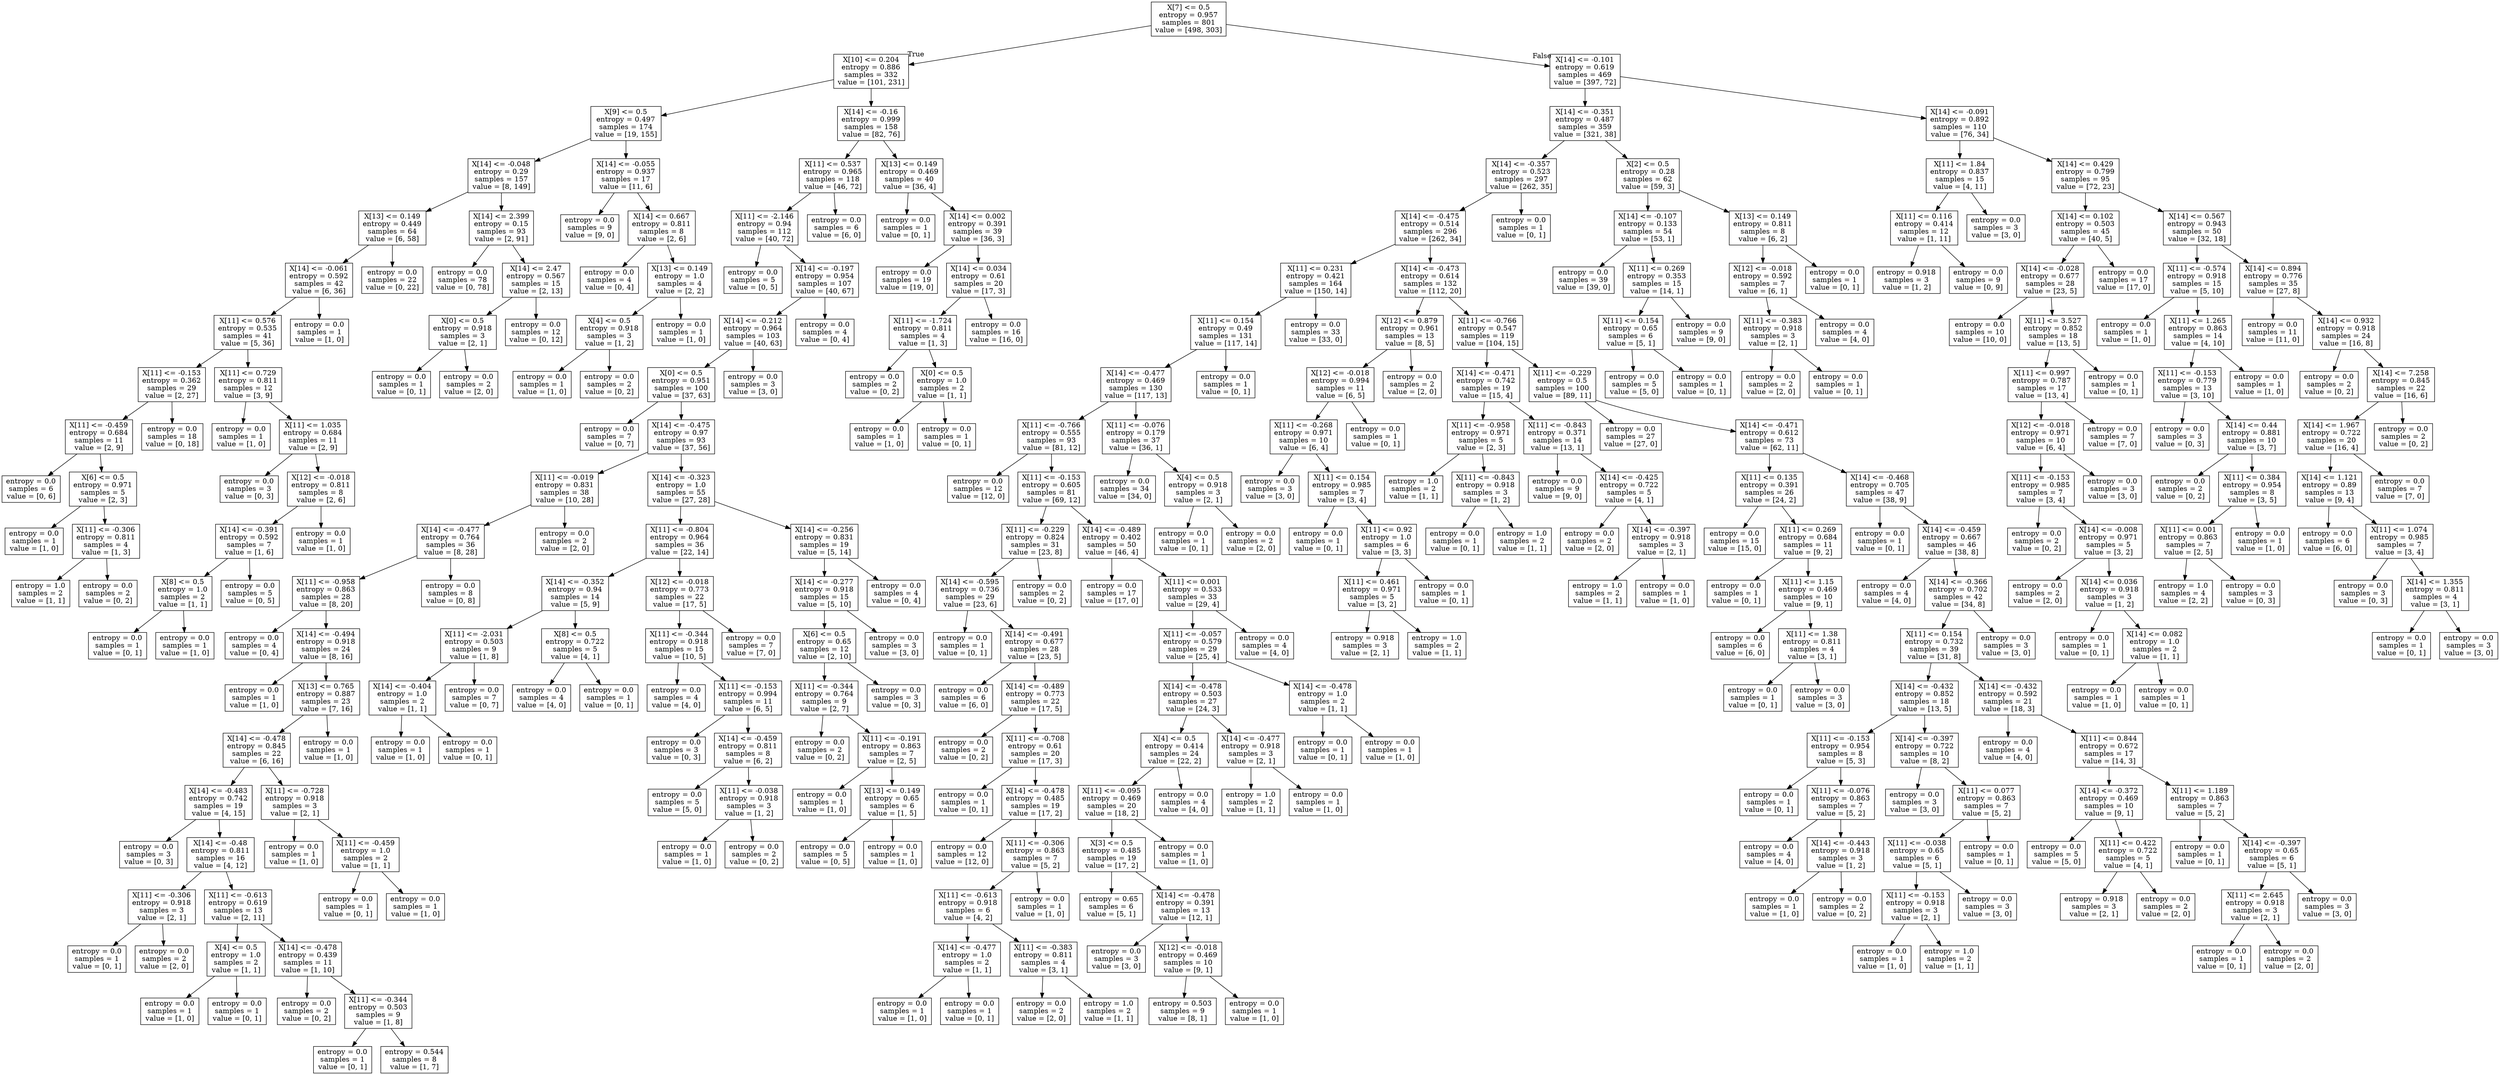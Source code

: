 digraph Tree {
node [shape=box] ;
0 [label="X[7] <= 0.5\nentropy = 0.957\nsamples = 801\nvalue = [498, 303]"] ;
1 [label="X[10] <= 0.204\nentropy = 0.886\nsamples = 332\nvalue = [101, 231]"] ;
0 -> 1 [labeldistance=2.5, labelangle=45, headlabel="True"] ;
2 [label="X[9] <= 0.5\nentropy = 0.497\nsamples = 174\nvalue = [19, 155]"] ;
1 -> 2 ;
3 [label="X[14] <= -0.048\nentropy = 0.29\nsamples = 157\nvalue = [8, 149]"] ;
2 -> 3 ;
4 [label="X[13] <= 0.149\nentropy = 0.449\nsamples = 64\nvalue = [6, 58]"] ;
3 -> 4 ;
5 [label="X[14] <= -0.061\nentropy = 0.592\nsamples = 42\nvalue = [6, 36]"] ;
4 -> 5 ;
6 [label="X[11] <= 0.576\nentropy = 0.535\nsamples = 41\nvalue = [5, 36]"] ;
5 -> 6 ;
7 [label="X[11] <= -0.153\nentropy = 0.362\nsamples = 29\nvalue = [2, 27]"] ;
6 -> 7 ;
8 [label="X[11] <= -0.459\nentropy = 0.684\nsamples = 11\nvalue = [2, 9]"] ;
7 -> 8 ;
9 [label="entropy = 0.0\nsamples = 6\nvalue = [0, 6]"] ;
8 -> 9 ;
10 [label="X[6] <= 0.5\nentropy = 0.971\nsamples = 5\nvalue = [2, 3]"] ;
8 -> 10 ;
11 [label="entropy = 0.0\nsamples = 1\nvalue = [1, 0]"] ;
10 -> 11 ;
12 [label="X[11] <= -0.306\nentropy = 0.811\nsamples = 4\nvalue = [1, 3]"] ;
10 -> 12 ;
13 [label="entropy = 1.0\nsamples = 2\nvalue = [1, 1]"] ;
12 -> 13 ;
14 [label="entropy = 0.0\nsamples = 2\nvalue = [0, 2]"] ;
12 -> 14 ;
15 [label="entropy = 0.0\nsamples = 18\nvalue = [0, 18]"] ;
7 -> 15 ;
16 [label="X[11] <= 0.729\nentropy = 0.811\nsamples = 12\nvalue = [3, 9]"] ;
6 -> 16 ;
17 [label="entropy = 0.0\nsamples = 1\nvalue = [1, 0]"] ;
16 -> 17 ;
18 [label="X[11] <= 1.035\nentropy = 0.684\nsamples = 11\nvalue = [2, 9]"] ;
16 -> 18 ;
19 [label="entropy = 0.0\nsamples = 3\nvalue = [0, 3]"] ;
18 -> 19 ;
20 [label="X[12] <= -0.018\nentropy = 0.811\nsamples = 8\nvalue = [2, 6]"] ;
18 -> 20 ;
21 [label="X[14] <= -0.391\nentropy = 0.592\nsamples = 7\nvalue = [1, 6]"] ;
20 -> 21 ;
22 [label="X[8] <= 0.5\nentropy = 1.0\nsamples = 2\nvalue = [1, 1]"] ;
21 -> 22 ;
23 [label="entropy = 0.0\nsamples = 1\nvalue = [0, 1]"] ;
22 -> 23 ;
24 [label="entropy = 0.0\nsamples = 1\nvalue = [1, 0]"] ;
22 -> 24 ;
25 [label="entropy = 0.0\nsamples = 5\nvalue = [0, 5]"] ;
21 -> 25 ;
26 [label="entropy = 0.0\nsamples = 1\nvalue = [1, 0]"] ;
20 -> 26 ;
27 [label="entropy = 0.0\nsamples = 1\nvalue = [1, 0]"] ;
5 -> 27 ;
28 [label="entropy = 0.0\nsamples = 22\nvalue = [0, 22]"] ;
4 -> 28 ;
29 [label="X[14] <= 2.399\nentropy = 0.15\nsamples = 93\nvalue = [2, 91]"] ;
3 -> 29 ;
30 [label="entropy = 0.0\nsamples = 78\nvalue = [0, 78]"] ;
29 -> 30 ;
31 [label="X[14] <= 2.47\nentropy = 0.567\nsamples = 15\nvalue = [2, 13]"] ;
29 -> 31 ;
32 [label="X[0] <= 0.5\nentropy = 0.918\nsamples = 3\nvalue = [2, 1]"] ;
31 -> 32 ;
33 [label="entropy = 0.0\nsamples = 1\nvalue = [0, 1]"] ;
32 -> 33 ;
34 [label="entropy = 0.0\nsamples = 2\nvalue = [2, 0]"] ;
32 -> 34 ;
35 [label="entropy = 0.0\nsamples = 12\nvalue = [0, 12]"] ;
31 -> 35 ;
36 [label="X[14] <= -0.055\nentropy = 0.937\nsamples = 17\nvalue = [11, 6]"] ;
2 -> 36 ;
37 [label="entropy = 0.0\nsamples = 9\nvalue = [9, 0]"] ;
36 -> 37 ;
38 [label="X[14] <= 0.667\nentropy = 0.811\nsamples = 8\nvalue = [2, 6]"] ;
36 -> 38 ;
39 [label="entropy = 0.0\nsamples = 4\nvalue = [0, 4]"] ;
38 -> 39 ;
40 [label="X[13] <= 0.149\nentropy = 1.0\nsamples = 4\nvalue = [2, 2]"] ;
38 -> 40 ;
41 [label="X[4] <= 0.5\nentropy = 0.918\nsamples = 3\nvalue = [1, 2]"] ;
40 -> 41 ;
42 [label="entropy = 0.0\nsamples = 1\nvalue = [1, 0]"] ;
41 -> 42 ;
43 [label="entropy = 0.0\nsamples = 2\nvalue = [0, 2]"] ;
41 -> 43 ;
44 [label="entropy = 0.0\nsamples = 1\nvalue = [1, 0]"] ;
40 -> 44 ;
45 [label="X[14] <= -0.16\nentropy = 0.999\nsamples = 158\nvalue = [82, 76]"] ;
1 -> 45 ;
46 [label="X[11] <= 0.537\nentropy = 0.965\nsamples = 118\nvalue = [46, 72]"] ;
45 -> 46 ;
47 [label="X[11] <= -2.146\nentropy = 0.94\nsamples = 112\nvalue = [40, 72]"] ;
46 -> 47 ;
48 [label="entropy = 0.0\nsamples = 5\nvalue = [0, 5]"] ;
47 -> 48 ;
49 [label="X[14] <= -0.197\nentropy = 0.954\nsamples = 107\nvalue = [40, 67]"] ;
47 -> 49 ;
50 [label="X[14] <= -0.212\nentropy = 0.964\nsamples = 103\nvalue = [40, 63]"] ;
49 -> 50 ;
51 [label="X[0] <= 0.5\nentropy = 0.951\nsamples = 100\nvalue = [37, 63]"] ;
50 -> 51 ;
52 [label="entropy = 0.0\nsamples = 7\nvalue = [0, 7]"] ;
51 -> 52 ;
53 [label="X[14] <= -0.475\nentropy = 0.97\nsamples = 93\nvalue = [37, 56]"] ;
51 -> 53 ;
54 [label="X[11] <= -0.019\nentropy = 0.831\nsamples = 38\nvalue = [10, 28]"] ;
53 -> 54 ;
55 [label="X[14] <= -0.477\nentropy = 0.764\nsamples = 36\nvalue = [8, 28]"] ;
54 -> 55 ;
56 [label="X[11] <= -0.958\nentropy = 0.863\nsamples = 28\nvalue = [8, 20]"] ;
55 -> 56 ;
57 [label="entropy = 0.0\nsamples = 4\nvalue = [0, 4]"] ;
56 -> 57 ;
58 [label="X[14] <= -0.494\nentropy = 0.918\nsamples = 24\nvalue = [8, 16]"] ;
56 -> 58 ;
59 [label="entropy = 0.0\nsamples = 1\nvalue = [1, 0]"] ;
58 -> 59 ;
60 [label="X[13] <= 0.765\nentropy = 0.887\nsamples = 23\nvalue = [7, 16]"] ;
58 -> 60 ;
61 [label="X[14] <= -0.478\nentropy = 0.845\nsamples = 22\nvalue = [6, 16]"] ;
60 -> 61 ;
62 [label="X[14] <= -0.483\nentropy = 0.742\nsamples = 19\nvalue = [4, 15]"] ;
61 -> 62 ;
63 [label="entropy = 0.0\nsamples = 3\nvalue = [0, 3]"] ;
62 -> 63 ;
64 [label="X[14] <= -0.48\nentropy = 0.811\nsamples = 16\nvalue = [4, 12]"] ;
62 -> 64 ;
65 [label="X[11] <= -0.306\nentropy = 0.918\nsamples = 3\nvalue = [2, 1]"] ;
64 -> 65 ;
66 [label="entropy = 0.0\nsamples = 1\nvalue = [0, 1]"] ;
65 -> 66 ;
67 [label="entropy = 0.0\nsamples = 2\nvalue = [2, 0]"] ;
65 -> 67 ;
68 [label="X[11] <= -0.613\nentropy = 0.619\nsamples = 13\nvalue = [2, 11]"] ;
64 -> 68 ;
69 [label="X[4] <= 0.5\nentropy = 1.0\nsamples = 2\nvalue = [1, 1]"] ;
68 -> 69 ;
70 [label="entropy = 0.0\nsamples = 1\nvalue = [1, 0]"] ;
69 -> 70 ;
71 [label="entropy = 0.0\nsamples = 1\nvalue = [0, 1]"] ;
69 -> 71 ;
72 [label="X[14] <= -0.478\nentropy = 0.439\nsamples = 11\nvalue = [1, 10]"] ;
68 -> 72 ;
73 [label="entropy = 0.0\nsamples = 2\nvalue = [0, 2]"] ;
72 -> 73 ;
74 [label="X[11] <= -0.344\nentropy = 0.503\nsamples = 9\nvalue = [1, 8]"] ;
72 -> 74 ;
75 [label="entropy = 0.0\nsamples = 1\nvalue = [0, 1]"] ;
74 -> 75 ;
76 [label="entropy = 0.544\nsamples = 8\nvalue = [1, 7]"] ;
74 -> 76 ;
77 [label="X[11] <= -0.728\nentropy = 0.918\nsamples = 3\nvalue = [2, 1]"] ;
61 -> 77 ;
78 [label="entropy = 0.0\nsamples = 1\nvalue = [1, 0]"] ;
77 -> 78 ;
79 [label="X[11] <= -0.459\nentropy = 1.0\nsamples = 2\nvalue = [1, 1]"] ;
77 -> 79 ;
80 [label="entropy = 0.0\nsamples = 1\nvalue = [0, 1]"] ;
79 -> 80 ;
81 [label="entropy = 0.0\nsamples = 1\nvalue = [1, 0]"] ;
79 -> 81 ;
82 [label="entropy = 0.0\nsamples = 1\nvalue = [1, 0]"] ;
60 -> 82 ;
83 [label="entropy = 0.0\nsamples = 8\nvalue = [0, 8]"] ;
55 -> 83 ;
84 [label="entropy = 0.0\nsamples = 2\nvalue = [2, 0]"] ;
54 -> 84 ;
85 [label="X[14] <= -0.323\nentropy = 1.0\nsamples = 55\nvalue = [27, 28]"] ;
53 -> 85 ;
86 [label="X[11] <= -0.804\nentropy = 0.964\nsamples = 36\nvalue = [22, 14]"] ;
85 -> 86 ;
87 [label="X[14] <= -0.352\nentropy = 0.94\nsamples = 14\nvalue = [5, 9]"] ;
86 -> 87 ;
88 [label="X[11] <= -2.031\nentropy = 0.503\nsamples = 9\nvalue = [1, 8]"] ;
87 -> 88 ;
89 [label="X[14] <= -0.404\nentropy = 1.0\nsamples = 2\nvalue = [1, 1]"] ;
88 -> 89 ;
90 [label="entropy = 0.0\nsamples = 1\nvalue = [1, 0]"] ;
89 -> 90 ;
91 [label="entropy = 0.0\nsamples = 1\nvalue = [0, 1]"] ;
89 -> 91 ;
92 [label="entropy = 0.0\nsamples = 7\nvalue = [0, 7]"] ;
88 -> 92 ;
93 [label="X[8] <= 0.5\nentropy = 0.722\nsamples = 5\nvalue = [4, 1]"] ;
87 -> 93 ;
94 [label="entropy = 0.0\nsamples = 4\nvalue = [4, 0]"] ;
93 -> 94 ;
95 [label="entropy = 0.0\nsamples = 1\nvalue = [0, 1]"] ;
93 -> 95 ;
96 [label="X[12] <= -0.018\nentropy = 0.773\nsamples = 22\nvalue = [17, 5]"] ;
86 -> 96 ;
97 [label="X[11] <= -0.344\nentropy = 0.918\nsamples = 15\nvalue = [10, 5]"] ;
96 -> 97 ;
98 [label="entropy = 0.0\nsamples = 4\nvalue = [4, 0]"] ;
97 -> 98 ;
99 [label="X[11] <= -0.153\nentropy = 0.994\nsamples = 11\nvalue = [6, 5]"] ;
97 -> 99 ;
100 [label="entropy = 0.0\nsamples = 3\nvalue = [0, 3]"] ;
99 -> 100 ;
101 [label="X[14] <= -0.459\nentropy = 0.811\nsamples = 8\nvalue = [6, 2]"] ;
99 -> 101 ;
102 [label="entropy = 0.0\nsamples = 5\nvalue = [5, 0]"] ;
101 -> 102 ;
103 [label="X[11] <= -0.038\nentropy = 0.918\nsamples = 3\nvalue = [1, 2]"] ;
101 -> 103 ;
104 [label="entropy = 0.0\nsamples = 1\nvalue = [1, 0]"] ;
103 -> 104 ;
105 [label="entropy = 0.0\nsamples = 2\nvalue = [0, 2]"] ;
103 -> 105 ;
106 [label="entropy = 0.0\nsamples = 7\nvalue = [7, 0]"] ;
96 -> 106 ;
107 [label="X[14] <= -0.256\nentropy = 0.831\nsamples = 19\nvalue = [5, 14]"] ;
85 -> 107 ;
108 [label="X[14] <= -0.277\nentropy = 0.918\nsamples = 15\nvalue = [5, 10]"] ;
107 -> 108 ;
109 [label="X[6] <= 0.5\nentropy = 0.65\nsamples = 12\nvalue = [2, 10]"] ;
108 -> 109 ;
110 [label="X[11] <= -0.344\nentropy = 0.764\nsamples = 9\nvalue = [2, 7]"] ;
109 -> 110 ;
111 [label="entropy = 0.0\nsamples = 2\nvalue = [0, 2]"] ;
110 -> 111 ;
112 [label="X[11] <= -0.191\nentropy = 0.863\nsamples = 7\nvalue = [2, 5]"] ;
110 -> 112 ;
113 [label="entropy = 0.0\nsamples = 1\nvalue = [1, 0]"] ;
112 -> 113 ;
114 [label="X[13] <= 0.149\nentropy = 0.65\nsamples = 6\nvalue = [1, 5]"] ;
112 -> 114 ;
115 [label="entropy = 0.0\nsamples = 5\nvalue = [0, 5]"] ;
114 -> 115 ;
116 [label="entropy = 0.0\nsamples = 1\nvalue = [1, 0]"] ;
114 -> 116 ;
117 [label="entropy = 0.0\nsamples = 3\nvalue = [0, 3]"] ;
109 -> 117 ;
118 [label="entropy = 0.0\nsamples = 3\nvalue = [3, 0]"] ;
108 -> 118 ;
119 [label="entropy = 0.0\nsamples = 4\nvalue = [0, 4]"] ;
107 -> 119 ;
120 [label="entropy = 0.0\nsamples = 3\nvalue = [3, 0]"] ;
50 -> 120 ;
121 [label="entropy = 0.0\nsamples = 4\nvalue = [0, 4]"] ;
49 -> 121 ;
122 [label="entropy = 0.0\nsamples = 6\nvalue = [6, 0]"] ;
46 -> 122 ;
123 [label="X[13] <= 0.149\nentropy = 0.469\nsamples = 40\nvalue = [36, 4]"] ;
45 -> 123 ;
124 [label="entropy = 0.0\nsamples = 1\nvalue = [0, 1]"] ;
123 -> 124 ;
125 [label="X[14] <= 0.002\nentropy = 0.391\nsamples = 39\nvalue = [36, 3]"] ;
123 -> 125 ;
126 [label="entropy = 0.0\nsamples = 19\nvalue = [19, 0]"] ;
125 -> 126 ;
127 [label="X[14] <= 0.034\nentropy = 0.61\nsamples = 20\nvalue = [17, 3]"] ;
125 -> 127 ;
128 [label="X[11] <= -1.724\nentropy = 0.811\nsamples = 4\nvalue = [1, 3]"] ;
127 -> 128 ;
129 [label="entropy = 0.0\nsamples = 2\nvalue = [0, 2]"] ;
128 -> 129 ;
130 [label="X[0] <= 0.5\nentropy = 1.0\nsamples = 2\nvalue = [1, 1]"] ;
128 -> 130 ;
131 [label="entropy = 0.0\nsamples = 1\nvalue = [1, 0]"] ;
130 -> 131 ;
132 [label="entropy = 0.0\nsamples = 1\nvalue = [0, 1]"] ;
130 -> 132 ;
133 [label="entropy = 0.0\nsamples = 16\nvalue = [16, 0]"] ;
127 -> 133 ;
134 [label="X[14] <= -0.101\nentropy = 0.619\nsamples = 469\nvalue = [397, 72]"] ;
0 -> 134 [labeldistance=2.5, labelangle=-45, headlabel="False"] ;
135 [label="X[14] <= -0.351\nentropy = 0.487\nsamples = 359\nvalue = [321, 38]"] ;
134 -> 135 ;
136 [label="X[14] <= -0.357\nentropy = 0.523\nsamples = 297\nvalue = [262, 35]"] ;
135 -> 136 ;
137 [label="X[14] <= -0.475\nentropy = 0.514\nsamples = 296\nvalue = [262, 34]"] ;
136 -> 137 ;
138 [label="X[11] <= 0.231\nentropy = 0.421\nsamples = 164\nvalue = [150, 14]"] ;
137 -> 138 ;
139 [label="X[11] <= 0.154\nentropy = 0.49\nsamples = 131\nvalue = [117, 14]"] ;
138 -> 139 ;
140 [label="X[14] <= -0.477\nentropy = 0.469\nsamples = 130\nvalue = [117, 13]"] ;
139 -> 140 ;
141 [label="X[11] <= -0.766\nentropy = 0.555\nsamples = 93\nvalue = [81, 12]"] ;
140 -> 141 ;
142 [label="entropy = 0.0\nsamples = 12\nvalue = [12, 0]"] ;
141 -> 142 ;
143 [label="X[11] <= -0.153\nentropy = 0.605\nsamples = 81\nvalue = [69, 12]"] ;
141 -> 143 ;
144 [label="X[11] <= -0.229\nentropy = 0.824\nsamples = 31\nvalue = [23, 8]"] ;
143 -> 144 ;
145 [label="X[14] <= -0.595\nentropy = 0.736\nsamples = 29\nvalue = [23, 6]"] ;
144 -> 145 ;
146 [label="entropy = 0.0\nsamples = 1\nvalue = [0, 1]"] ;
145 -> 146 ;
147 [label="X[14] <= -0.491\nentropy = 0.677\nsamples = 28\nvalue = [23, 5]"] ;
145 -> 147 ;
148 [label="entropy = 0.0\nsamples = 6\nvalue = [6, 0]"] ;
147 -> 148 ;
149 [label="X[14] <= -0.489\nentropy = 0.773\nsamples = 22\nvalue = [17, 5]"] ;
147 -> 149 ;
150 [label="entropy = 0.0\nsamples = 2\nvalue = [0, 2]"] ;
149 -> 150 ;
151 [label="X[11] <= -0.708\nentropy = 0.61\nsamples = 20\nvalue = [17, 3]"] ;
149 -> 151 ;
152 [label="entropy = 0.0\nsamples = 1\nvalue = [0, 1]"] ;
151 -> 152 ;
153 [label="X[14] <= -0.478\nentropy = 0.485\nsamples = 19\nvalue = [17, 2]"] ;
151 -> 153 ;
154 [label="entropy = 0.0\nsamples = 12\nvalue = [12, 0]"] ;
153 -> 154 ;
155 [label="X[11] <= -0.306\nentropy = 0.863\nsamples = 7\nvalue = [5, 2]"] ;
153 -> 155 ;
156 [label="X[11] <= -0.613\nentropy = 0.918\nsamples = 6\nvalue = [4, 2]"] ;
155 -> 156 ;
157 [label="X[14] <= -0.477\nentropy = 1.0\nsamples = 2\nvalue = [1, 1]"] ;
156 -> 157 ;
158 [label="entropy = 0.0\nsamples = 1\nvalue = [1, 0]"] ;
157 -> 158 ;
159 [label="entropy = 0.0\nsamples = 1\nvalue = [0, 1]"] ;
157 -> 159 ;
160 [label="X[11] <= -0.383\nentropy = 0.811\nsamples = 4\nvalue = [3, 1]"] ;
156 -> 160 ;
161 [label="entropy = 0.0\nsamples = 2\nvalue = [2, 0]"] ;
160 -> 161 ;
162 [label="entropy = 1.0\nsamples = 2\nvalue = [1, 1]"] ;
160 -> 162 ;
163 [label="entropy = 0.0\nsamples = 1\nvalue = [1, 0]"] ;
155 -> 163 ;
164 [label="entropy = 0.0\nsamples = 2\nvalue = [0, 2]"] ;
144 -> 164 ;
165 [label="X[14] <= -0.489\nentropy = 0.402\nsamples = 50\nvalue = [46, 4]"] ;
143 -> 165 ;
166 [label="entropy = 0.0\nsamples = 17\nvalue = [17, 0]"] ;
165 -> 166 ;
167 [label="X[11] <= 0.001\nentropy = 0.533\nsamples = 33\nvalue = [29, 4]"] ;
165 -> 167 ;
168 [label="X[11] <= -0.057\nentropy = 0.579\nsamples = 29\nvalue = [25, 4]"] ;
167 -> 168 ;
169 [label="X[14] <= -0.478\nentropy = 0.503\nsamples = 27\nvalue = [24, 3]"] ;
168 -> 169 ;
170 [label="X[4] <= 0.5\nentropy = 0.414\nsamples = 24\nvalue = [22, 2]"] ;
169 -> 170 ;
171 [label="X[11] <= -0.095\nentropy = 0.469\nsamples = 20\nvalue = [18, 2]"] ;
170 -> 171 ;
172 [label="X[3] <= 0.5\nentropy = 0.485\nsamples = 19\nvalue = [17, 2]"] ;
171 -> 172 ;
173 [label="entropy = 0.65\nsamples = 6\nvalue = [5, 1]"] ;
172 -> 173 ;
174 [label="X[14] <= -0.478\nentropy = 0.391\nsamples = 13\nvalue = [12, 1]"] ;
172 -> 174 ;
175 [label="entropy = 0.0\nsamples = 3\nvalue = [3, 0]"] ;
174 -> 175 ;
176 [label="X[12] <= -0.018\nentropy = 0.469\nsamples = 10\nvalue = [9, 1]"] ;
174 -> 176 ;
177 [label="entropy = 0.503\nsamples = 9\nvalue = [8, 1]"] ;
176 -> 177 ;
178 [label="entropy = 0.0\nsamples = 1\nvalue = [1, 0]"] ;
176 -> 178 ;
179 [label="entropy = 0.0\nsamples = 1\nvalue = [1, 0]"] ;
171 -> 179 ;
180 [label="entropy = 0.0\nsamples = 4\nvalue = [4, 0]"] ;
170 -> 180 ;
181 [label="X[14] <= -0.477\nentropy = 0.918\nsamples = 3\nvalue = [2, 1]"] ;
169 -> 181 ;
182 [label="entropy = 1.0\nsamples = 2\nvalue = [1, 1]"] ;
181 -> 182 ;
183 [label="entropy = 0.0\nsamples = 1\nvalue = [1, 0]"] ;
181 -> 183 ;
184 [label="X[14] <= -0.478\nentropy = 1.0\nsamples = 2\nvalue = [1, 1]"] ;
168 -> 184 ;
185 [label="entropy = 0.0\nsamples = 1\nvalue = [0, 1]"] ;
184 -> 185 ;
186 [label="entropy = 0.0\nsamples = 1\nvalue = [1, 0]"] ;
184 -> 186 ;
187 [label="entropy = 0.0\nsamples = 4\nvalue = [4, 0]"] ;
167 -> 187 ;
188 [label="X[11] <= -0.076\nentropy = 0.179\nsamples = 37\nvalue = [36, 1]"] ;
140 -> 188 ;
189 [label="entropy = 0.0\nsamples = 34\nvalue = [34, 0]"] ;
188 -> 189 ;
190 [label="X[4] <= 0.5\nentropy = 0.918\nsamples = 3\nvalue = [2, 1]"] ;
188 -> 190 ;
191 [label="entropy = 0.0\nsamples = 1\nvalue = [0, 1]"] ;
190 -> 191 ;
192 [label="entropy = 0.0\nsamples = 2\nvalue = [2, 0]"] ;
190 -> 192 ;
193 [label="entropy = 0.0\nsamples = 1\nvalue = [0, 1]"] ;
139 -> 193 ;
194 [label="entropy = 0.0\nsamples = 33\nvalue = [33, 0]"] ;
138 -> 194 ;
195 [label="X[14] <= -0.473\nentropy = 0.614\nsamples = 132\nvalue = [112, 20]"] ;
137 -> 195 ;
196 [label="X[12] <= 0.879\nentropy = 0.961\nsamples = 13\nvalue = [8, 5]"] ;
195 -> 196 ;
197 [label="X[12] <= -0.018\nentropy = 0.994\nsamples = 11\nvalue = [6, 5]"] ;
196 -> 197 ;
198 [label="X[11] <= -0.268\nentropy = 0.971\nsamples = 10\nvalue = [6, 4]"] ;
197 -> 198 ;
199 [label="entropy = 0.0\nsamples = 3\nvalue = [3, 0]"] ;
198 -> 199 ;
200 [label="X[11] <= 0.154\nentropy = 0.985\nsamples = 7\nvalue = [3, 4]"] ;
198 -> 200 ;
201 [label="entropy = 0.0\nsamples = 1\nvalue = [0, 1]"] ;
200 -> 201 ;
202 [label="X[11] <= 0.92\nentropy = 1.0\nsamples = 6\nvalue = [3, 3]"] ;
200 -> 202 ;
203 [label="X[11] <= 0.461\nentropy = 0.971\nsamples = 5\nvalue = [3, 2]"] ;
202 -> 203 ;
204 [label="entropy = 0.918\nsamples = 3\nvalue = [2, 1]"] ;
203 -> 204 ;
205 [label="entropy = 1.0\nsamples = 2\nvalue = [1, 1]"] ;
203 -> 205 ;
206 [label="entropy = 0.0\nsamples = 1\nvalue = [0, 1]"] ;
202 -> 206 ;
207 [label="entropy = 0.0\nsamples = 1\nvalue = [0, 1]"] ;
197 -> 207 ;
208 [label="entropy = 0.0\nsamples = 2\nvalue = [2, 0]"] ;
196 -> 208 ;
209 [label="X[11] <= -0.766\nentropy = 0.547\nsamples = 119\nvalue = [104, 15]"] ;
195 -> 209 ;
210 [label="X[14] <= -0.471\nentropy = 0.742\nsamples = 19\nvalue = [15, 4]"] ;
209 -> 210 ;
211 [label="X[11] <= -0.958\nentropy = 0.971\nsamples = 5\nvalue = [2, 3]"] ;
210 -> 211 ;
212 [label="entropy = 1.0\nsamples = 2\nvalue = [1, 1]"] ;
211 -> 212 ;
213 [label="X[11] <= -0.843\nentropy = 0.918\nsamples = 3\nvalue = [1, 2]"] ;
211 -> 213 ;
214 [label="entropy = 0.0\nsamples = 1\nvalue = [0, 1]"] ;
213 -> 214 ;
215 [label="entropy = 1.0\nsamples = 2\nvalue = [1, 1]"] ;
213 -> 215 ;
216 [label="X[11] <= -0.843\nentropy = 0.371\nsamples = 14\nvalue = [13, 1]"] ;
210 -> 216 ;
217 [label="entropy = 0.0\nsamples = 9\nvalue = [9, 0]"] ;
216 -> 217 ;
218 [label="X[14] <= -0.425\nentropy = 0.722\nsamples = 5\nvalue = [4, 1]"] ;
216 -> 218 ;
219 [label="entropy = 0.0\nsamples = 2\nvalue = [2, 0]"] ;
218 -> 219 ;
220 [label="X[14] <= -0.397\nentropy = 0.918\nsamples = 3\nvalue = [2, 1]"] ;
218 -> 220 ;
221 [label="entropy = 1.0\nsamples = 2\nvalue = [1, 1]"] ;
220 -> 221 ;
222 [label="entropy = 0.0\nsamples = 1\nvalue = [1, 0]"] ;
220 -> 222 ;
223 [label="X[11] <= -0.229\nentropy = 0.5\nsamples = 100\nvalue = [89, 11]"] ;
209 -> 223 ;
224 [label="entropy = 0.0\nsamples = 27\nvalue = [27, 0]"] ;
223 -> 224 ;
225 [label="X[14] <= -0.471\nentropy = 0.612\nsamples = 73\nvalue = [62, 11]"] ;
223 -> 225 ;
226 [label="X[11] <= 0.135\nentropy = 0.391\nsamples = 26\nvalue = [24, 2]"] ;
225 -> 226 ;
227 [label="entropy = 0.0\nsamples = 15\nvalue = [15, 0]"] ;
226 -> 227 ;
228 [label="X[11] <= 0.269\nentropy = 0.684\nsamples = 11\nvalue = [9, 2]"] ;
226 -> 228 ;
229 [label="entropy = 0.0\nsamples = 1\nvalue = [0, 1]"] ;
228 -> 229 ;
230 [label="X[11] <= 1.15\nentropy = 0.469\nsamples = 10\nvalue = [9, 1]"] ;
228 -> 230 ;
231 [label="entropy = 0.0\nsamples = 6\nvalue = [6, 0]"] ;
230 -> 231 ;
232 [label="X[11] <= 1.38\nentropy = 0.811\nsamples = 4\nvalue = [3, 1]"] ;
230 -> 232 ;
233 [label="entropy = 0.0\nsamples = 1\nvalue = [0, 1]"] ;
232 -> 233 ;
234 [label="entropy = 0.0\nsamples = 3\nvalue = [3, 0]"] ;
232 -> 234 ;
235 [label="X[14] <= -0.468\nentropy = 0.705\nsamples = 47\nvalue = [38, 9]"] ;
225 -> 235 ;
236 [label="entropy = 0.0\nsamples = 1\nvalue = [0, 1]"] ;
235 -> 236 ;
237 [label="X[14] <= -0.459\nentropy = 0.667\nsamples = 46\nvalue = [38, 8]"] ;
235 -> 237 ;
238 [label="entropy = 0.0\nsamples = 4\nvalue = [4, 0]"] ;
237 -> 238 ;
239 [label="X[14] <= -0.366\nentropy = 0.702\nsamples = 42\nvalue = [34, 8]"] ;
237 -> 239 ;
240 [label="X[11] <= 0.154\nentropy = 0.732\nsamples = 39\nvalue = [31, 8]"] ;
239 -> 240 ;
241 [label="X[14] <= -0.432\nentropy = 0.852\nsamples = 18\nvalue = [13, 5]"] ;
240 -> 241 ;
242 [label="X[11] <= -0.153\nentropy = 0.954\nsamples = 8\nvalue = [5, 3]"] ;
241 -> 242 ;
243 [label="entropy = 0.0\nsamples = 1\nvalue = [0, 1]"] ;
242 -> 243 ;
244 [label="X[11] <= -0.076\nentropy = 0.863\nsamples = 7\nvalue = [5, 2]"] ;
242 -> 244 ;
245 [label="entropy = 0.0\nsamples = 4\nvalue = [4, 0]"] ;
244 -> 245 ;
246 [label="X[14] <= -0.443\nentropy = 0.918\nsamples = 3\nvalue = [1, 2]"] ;
244 -> 246 ;
247 [label="entropy = 0.0\nsamples = 1\nvalue = [1, 0]"] ;
246 -> 247 ;
248 [label="entropy = 0.0\nsamples = 2\nvalue = [0, 2]"] ;
246 -> 248 ;
249 [label="X[14] <= -0.397\nentropy = 0.722\nsamples = 10\nvalue = [8, 2]"] ;
241 -> 249 ;
250 [label="entropy = 0.0\nsamples = 3\nvalue = [3, 0]"] ;
249 -> 250 ;
251 [label="X[11] <= 0.077\nentropy = 0.863\nsamples = 7\nvalue = [5, 2]"] ;
249 -> 251 ;
252 [label="X[11] <= -0.038\nentropy = 0.65\nsamples = 6\nvalue = [5, 1]"] ;
251 -> 252 ;
253 [label="X[11] <= -0.153\nentropy = 0.918\nsamples = 3\nvalue = [2, 1]"] ;
252 -> 253 ;
254 [label="entropy = 0.0\nsamples = 1\nvalue = [1, 0]"] ;
253 -> 254 ;
255 [label="entropy = 1.0\nsamples = 2\nvalue = [1, 1]"] ;
253 -> 255 ;
256 [label="entropy = 0.0\nsamples = 3\nvalue = [3, 0]"] ;
252 -> 256 ;
257 [label="entropy = 0.0\nsamples = 1\nvalue = [0, 1]"] ;
251 -> 257 ;
258 [label="X[14] <= -0.432\nentropy = 0.592\nsamples = 21\nvalue = [18, 3]"] ;
240 -> 258 ;
259 [label="entropy = 0.0\nsamples = 4\nvalue = [4, 0]"] ;
258 -> 259 ;
260 [label="X[11] <= 0.844\nentropy = 0.672\nsamples = 17\nvalue = [14, 3]"] ;
258 -> 260 ;
261 [label="X[14] <= -0.372\nentropy = 0.469\nsamples = 10\nvalue = [9, 1]"] ;
260 -> 261 ;
262 [label="entropy = 0.0\nsamples = 5\nvalue = [5, 0]"] ;
261 -> 262 ;
263 [label="X[11] <= 0.422\nentropy = 0.722\nsamples = 5\nvalue = [4, 1]"] ;
261 -> 263 ;
264 [label="entropy = 0.918\nsamples = 3\nvalue = [2, 1]"] ;
263 -> 264 ;
265 [label="entropy = 0.0\nsamples = 2\nvalue = [2, 0]"] ;
263 -> 265 ;
266 [label="X[11] <= 1.189\nentropy = 0.863\nsamples = 7\nvalue = [5, 2]"] ;
260 -> 266 ;
267 [label="entropy = 0.0\nsamples = 1\nvalue = [0, 1]"] ;
266 -> 267 ;
268 [label="X[14] <= -0.397\nentropy = 0.65\nsamples = 6\nvalue = [5, 1]"] ;
266 -> 268 ;
269 [label="X[11] <= 2.645\nentropy = 0.918\nsamples = 3\nvalue = [2, 1]"] ;
268 -> 269 ;
270 [label="entropy = 0.0\nsamples = 1\nvalue = [0, 1]"] ;
269 -> 270 ;
271 [label="entropy = 0.0\nsamples = 2\nvalue = [2, 0]"] ;
269 -> 271 ;
272 [label="entropy = 0.0\nsamples = 3\nvalue = [3, 0]"] ;
268 -> 272 ;
273 [label="entropy = 0.0\nsamples = 3\nvalue = [3, 0]"] ;
239 -> 273 ;
274 [label="entropy = 0.0\nsamples = 1\nvalue = [0, 1]"] ;
136 -> 274 ;
275 [label="X[2] <= 0.5\nentropy = 0.28\nsamples = 62\nvalue = [59, 3]"] ;
135 -> 275 ;
276 [label="X[14] <= -0.107\nentropy = 0.133\nsamples = 54\nvalue = [53, 1]"] ;
275 -> 276 ;
277 [label="entropy = 0.0\nsamples = 39\nvalue = [39, 0]"] ;
276 -> 277 ;
278 [label="X[11] <= 0.269\nentropy = 0.353\nsamples = 15\nvalue = [14, 1]"] ;
276 -> 278 ;
279 [label="X[11] <= 0.154\nentropy = 0.65\nsamples = 6\nvalue = [5, 1]"] ;
278 -> 279 ;
280 [label="entropy = 0.0\nsamples = 5\nvalue = [5, 0]"] ;
279 -> 280 ;
281 [label="entropy = 0.0\nsamples = 1\nvalue = [0, 1]"] ;
279 -> 281 ;
282 [label="entropy = 0.0\nsamples = 9\nvalue = [9, 0]"] ;
278 -> 282 ;
283 [label="X[13] <= 0.149\nentropy = 0.811\nsamples = 8\nvalue = [6, 2]"] ;
275 -> 283 ;
284 [label="X[12] <= -0.018\nentropy = 0.592\nsamples = 7\nvalue = [6, 1]"] ;
283 -> 284 ;
285 [label="X[11] <= -0.383\nentropy = 0.918\nsamples = 3\nvalue = [2, 1]"] ;
284 -> 285 ;
286 [label="entropy = 0.0\nsamples = 2\nvalue = [2, 0]"] ;
285 -> 286 ;
287 [label="entropy = 0.0\nsamples = 1\nvalue = [0, 1]"] ;
285 -> 287 ;
288 [label="entropy = 0.0\nsamples = 4\nvalue = [4, 0]"] ;
284 -> 288 ;
289 [label="entropy = 0.0\nsamples = 1\nvalue = [0, 1]"] ;
283 -> 289 ;
290 [label="X[14] <= -0.091\nentropy = 0.892\nsamples = 110\nvalue = [76, 34]"] ;
134 -> 290 ;
291 [label="X[11] <= 1.84\nentropy = 0.837\nsamples = 15\nvalue = [4, 11]"] ;
290 -> 291 ;
292 [label="X[11] <= 0.116\nentropy = 0.414\nsamples = 12\nvalue = [1, 11]"] ;
291 -> 292 ;
293 [label="entropy = 0.918\nsamples = 3\nvalue = [1, 2]"] ;
292 -> 293 ;
294 [label="entropy = 0.0\nsamples = 9\nvalue = [0, 9]"] ;
292 -> 294 ;
295 [label="entropy = 0.0\nsamples = 3\nvalue = [3, 0]"] ;
291 -> 295 ;
296 [label="X[14] <= 0.429\nentropy = 0.799\nsamples = 95\nvalue = [72, 23]"] ;
290 -> 296 ;
297 [label="X[14] <= 0.102\nentropy = 0.503\nsamples = 45\nvalue = [40, 5]"] ;
296 -> 297 ;
298 [label="X[14] <= -0.028\nentropy = 0.677\nsamples = 28\nvalue = [23, 5]"] ;
297 -> 298 ;
299 [label="entropy = 0.0\nsamples = 10\nvalue = [10, 0]"] ;
298 -> 299 ;
300 [label="X[11] <= 3.527\nentropy = 0.852\nsamples = 18\nvalue = [13, 5]"] ;
298 -> 300 ;
301 [label="X[11] <= 0.997\nentropy = 0.787\nsamples = 17\nvalue = [13, 4]"] ;
300 -> 301 ;
302 [label="X[12] <= -0.018\nentropy = 0.971\nsamples = 10\nvalue = [6, 4]"] ;
301 -> 302 ;
303 [label="X[11] <= -0.153\nentropy = 0.985\nsamples = 7\nvalue = [3, 4]"] ;
302 -> 303 ;
304 [label="entropy = 0.0\nsamples = 2\nvalue = [0, 2]"] ;
303 -> 304 ;
305 [label="X[14] <= -0.008\nentropy = 0.971\nsamples = 5\nvalue = [3, 2]"] ;
303 -> 305 ;
306 [label="entropy = 0.0\nsamples = 2\nvalue = [2, 0]"] ;
305 -> 306 ;
307 [label="X[14] <= 0.036\nentropy = 0.918\nsamples = 3\nvalue = [1, 2]"] ;
305 -> 307 ;
308 [label="entropy = 0.0\nsamples = 1\nvalue = [0, 1]"] ;
307 -> 308 ;
309 [label="X[14] <= 0.082\nentropy = 1.0\nsamples = 2\nvalue = [1, 1]"] ;
307 -> 309 ;
310 [label="entropy = 0.0\nsamples = 1\nvalue = [1, 0]"] ;
309 -> 310 ;
311 [label="entropy = 0.0\nsamples = 1\nvalue = [0, 1]"] ;
309 -> 311 ;
312 [label="entropy = 0.0\nsamples = 3\nvalue = [3, 0]"] ;
302 -> 312 ;
313 [label="entropy = 0.0\nsamples = 7\nvalue = [7, 0]"] ;
301 -> 313 ;
314 [label="entropy = 0.0\nsamples = 1\nvalue = [0, 1]"] ;
300 -> 314 ;
315 [label="entropy = 0.0\nsamples = 17\nvalue = [17, 0]"] ;
297 -> 315 ;
316 [label="X[14] <= 0.567\nentropy = 0.943\nsamples = 50\nvalue = [32, 18]"] ;
296 -> 316 ;
317 [label="X[11] <= -0.574\nentropy = 0.918\nsamples = 15\nvalue = [5, 10]"] ;
316 -> 317 ;
318 [label="entropy = 0.0\nsamples = 1\nvalue = [1, 0]"] ;
317 -> 318 ;
319 [label="X[11] <= 1.265\nentropy = 0.863\nsamples = 14\nvalue = [4, 10]"] ;
317 -> 319 ;
320 [label="X[11] <= -0.153\nentropy = 0.779\nsamples = 13\nvalue = [3, 10]"] ;
319 -> 320 ;
321 [label="entropy = 0.0\nsamples = 3\nvalue = [0, 3]"] ;
320 -> 321 ;
322 [label="X[14] <= 0.44\nentropy = 0.881\nsamples = 10\nvalue = [3, 7]"] ;
320 -> 322 ;
323 [label="entropy = 0.0\nsamples = 2\nvalue = [0, 2]"] ;
322 -> 323 ;
324 [label="X[11] <= 0.384\nentropy = 0.954\nsamples = 8\nvalue = [3, 5]"] ;
322 -> 324 ;
325 [label="X[11] <= 0.001\nentropy = 0.863\nsamples = 7\nvalue = [2, 5]"] ;
324 -> 325 ;
326 [label="entropy = 1.0\nsamples = 4\nvalue = [2, 2]"] ;
325 -> 326 ;
327 [label="entropy = 0.0\nsamples = 3\nvalue = [0, 3]"] ;
325 -> 327 ;
328 [label="entropy = 0.0\nsamples = 1\nvalue = [1, 0]"] ;
324 -> 328 ;
329 [label="entropy = 0.0\nsamples = 1\nvalue = [1, 0]"] ;
319 -> 329 ;
330 [label="X[14] <= 0.894\nentropy = 0.776\nsamples = 35\nvalue = [27, 8]"] ;
316 -> 330 ;
331 [label="entropy = 0.0\nsamples = 11\nvalue = [11, 0]"] ;
330 -> 331 ;
332 [label="X[14] <= 0.932\nentropy = 0.918\nsamples = 24\nvalue = [16, 8]"] ;
330 -> 332 ;
333 [label="entropy = 0.0\nsamples = 2\nvalue = [0, 2]"] ;
332 -> 333 ;
334 [label="X[14] <= 7.258\nentropy = 0.845\nsamples = 22\nvalue = [16, 6]"] ;
332 -> 334 ;
335 [label="X[14] <= 1.967\nentropy = 0.722\nsamples = 20\nvalue = [16, 4]"] ;
334 -> 335 ;
336 [label="X[14] <= 1.121\nentropy = 0.89\nsamples = 13\nvalue = [9, 4]"] ;
335 -> 336 ;
337 [label="entropy = 0.0\nsamples = 6\nvalue = [6, 0]"] ;
336 -> 337 ;
338 [label="X[11] <= 1.074\nentropy = 0.985\nsamples = 7\nvalue = [3, 4]"] ;
336 -> 338 ;
339 [label="entropy = 0.0\nsamples = 3\nvalue = [0, 3]"] ;
338 -> 339 ;
340 [label="X[14] <= 1.355\nentropy = 0.811\nsamples = 4\nvalue = [3, 1]"] ;
338 -> 340 ;
341 [label="entropy = 0.0\nsamples = 1\nvalue = [0, 1]"] ;
340 -> 341 ;
342 [label="entropy = 0.0\nsamples = 3\nvalue = [3, 0]"] ;
340 -> 342 ;
343 [label="entropy = 0.0\nsamples = 7\nvalue = [7, 0]"] ;
335 -> 343 ;
344 [label="entropy = 0.0\nsamples = 2\nvalue = [0, 2]"] ;
334 -> 344 ;
}